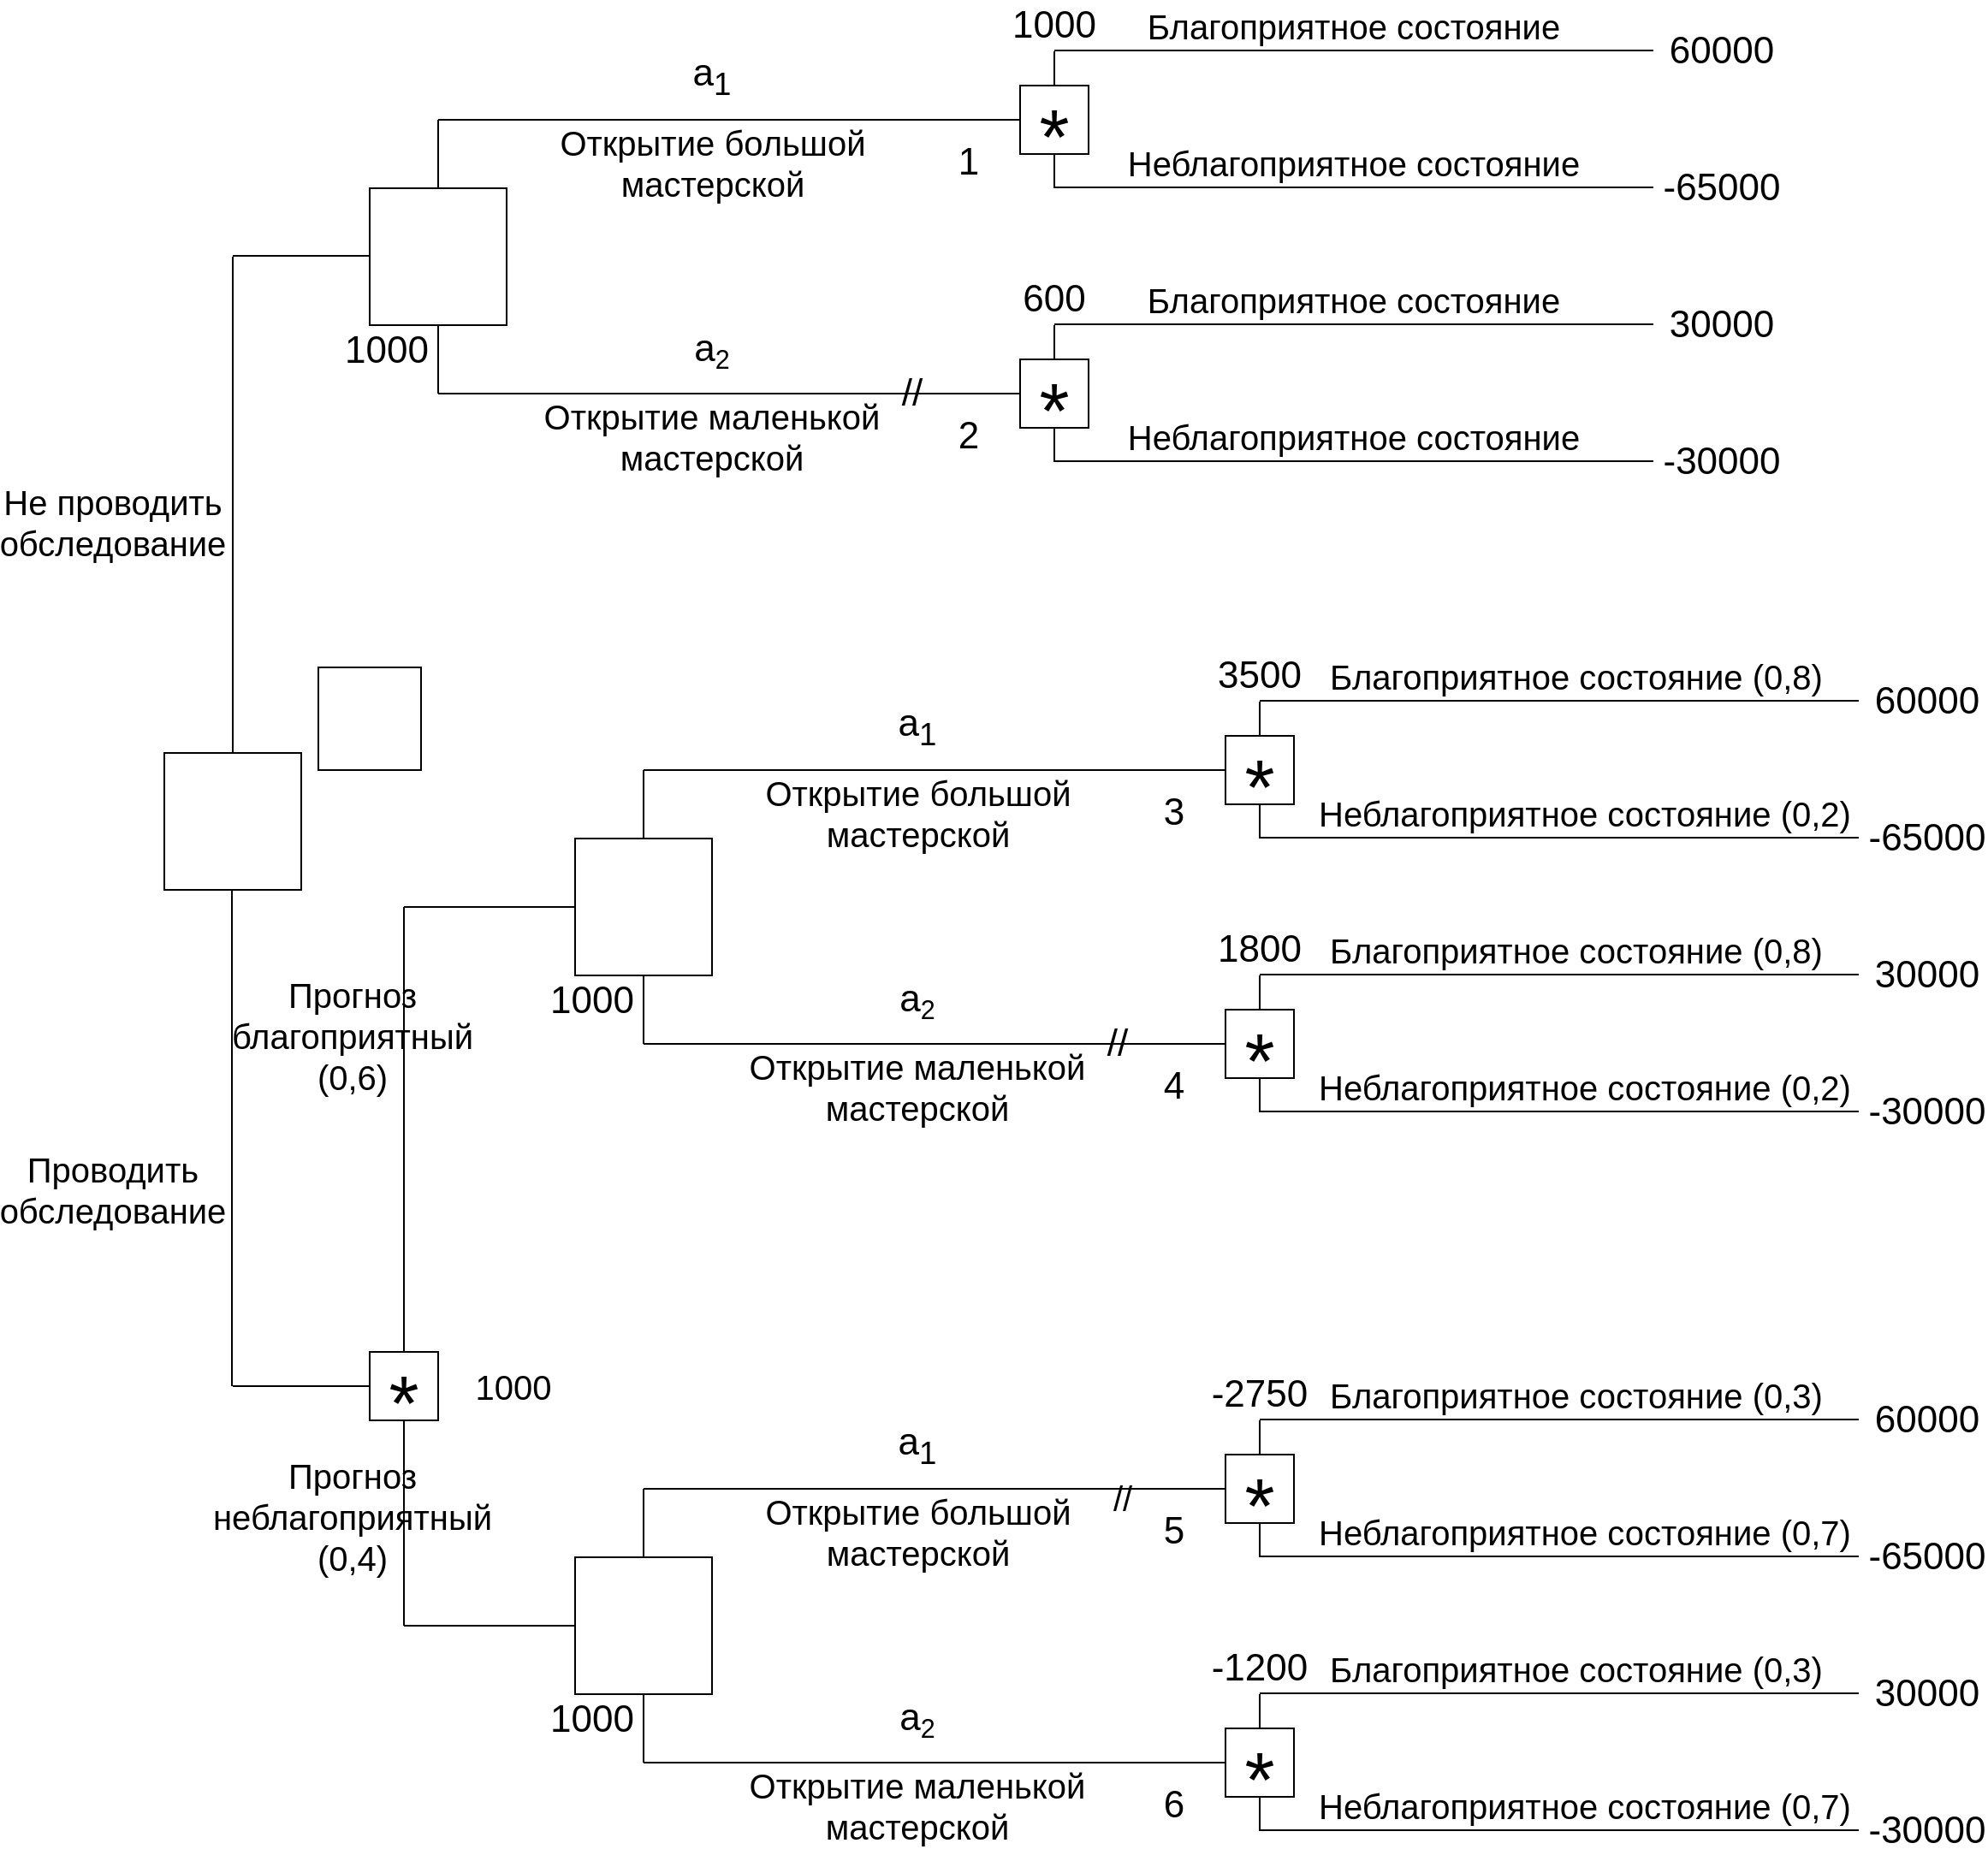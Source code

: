 <mxfile version="21.2.2" type="github">
  <diagram name="Страница 1" id="u-sbfwJLnuA_nyr79iu4">
    <mxGraphModel dx="1889" dy="1724" grid="1" gridSize="10" guides="1" tooltips="1" connect="1" arrows="1" fold="1" page="1" pageScale="1" pageWidth="827" pageHeight="1169" math="0" shadow="0">
      <root>
        <mxCell id="0" />
        <mxCell id="1" parent="0" />
        <mxCell id="143vvhO9jWTRz-17te7v-1" value="" style="whiteSpace=wrap;html=1;aspect=fixed;" vertex="1" parent="1">
          <mxGeometry x="200" y="360" width="80" height="80" as="geometry" />
        </mxCell>
        <mxCell id="143vvhO9jWTRz-17te7v-2" value="" style="whiteSpace=wrap;html=1;aspect=fixed;fontSize=30;" vertex="1" parent="1">
          <mxGeometry x="580" y="300" width="40" height="40" as="geometry" />
        </mxCell>
        <mxCell id="143vvhO9jWTRz-17te7v-3" value="" style="whiteSpace=wrap;html=1;aspect=fixed;" vertex="1" parent="1">
          <mxGeometry x="580" y="460" width="40" height="40" as="geometry" />
        </mxCell>
        <mxCell id="143vvhO9jWTRz-17te7v-4" value="" style="endArrow=none;html=1;rounded=0;" edge="1" parent="1">
          <mxGeometry width="50" height="50" relative="1" as="geometry">
            <mxPoint x="240" y="360" as="sourcePoint" />
            <mxPoint x="240" y="320" as="targetPoint" />
          </mxGeometry>
        </mxCell>
        <mxCell id="143vvhO9jWTRz-17te7v-5" value="" style="endArrow=none;html=1;rounded=0;entryX=0;entryY=0.5;entryDx=0;entryDy=0;" edge="1" parent="1" target="143vvhO9jWTRz-17te7v-2">
          <mxGeometry width="50" height="50" relative="1" as="geometry">
            <mxPoint x="240" y="320" as="sourcePoint" />
            <mxPoint x="290" y="270" as="targetPoint" />
          </mxGeometry>
        </mxCell>
        <mxCell id="143vvhO9jWTRz-17te7v-6" value="" style="endArrow=none;html=1;rounded=0;" edge="1" parent="1">
          <mxGeometry width="50" height="50" relative="1" as="geometry">
            <mxPoint x="240" y="480" as="sourcePoint" />
            <mxPoint x="240" y="440" as="targetPoint" />
          </mxGeometry>
        </mxCell>
        <mxCell id="143vvhO9jWTRz-17te7v-7" value="" style="endArrow=none;html=1;rounded=0;entryX=0;entryY=0.5;entryDx=0;entryDy=0;" edge="1" parent="1" target="143vvhO9jWTRz-17te7v-3">
          <mxGeometry width="50" height="50" relative="1" as="geometry">
            <mxPoint x="240" y="480" as="sourcePoint" />
            <mxPoint x="290" y="430" as="targetPoint" />
          </mxGeometry>
        </mxCell>
        <mxCell id="143vvhO9jWTRz-17te7v-8" value="" style="endArrow=none;html=1;rounded=0;" edge="1" parent="1">
          <mxGeometry width="50" height="50" relative="1" as="geometry">
            <mxPoint x="600" y="279.5" as="sourcePoint" />
            <mxPoint x="950" y="279.5" as="targetPoint" />
          </mxGeometry>
        </mxCell>
        <mxCell id="143vvhO9jWTRz-17te7v-9" value="" style="endArrow=none;html=1;rounded=0;" edge="1" parent="1">
          <mxGeometry width="50" height="50" relative="1" as="geometry">
            <mxPoint x="600" y="359.5" as="sourcePoint" />
            <mxPoint x="950" y="359.5" as="targetPoint" />
          </mxGeometry>
        </mxCell>
        <mxCell id="143vvhO9jWTRz-17te7v-10" value="" style="endArrow=none;html=1;rounded=0;" edge="1" parent="1">
          <mxGeometry width="50" height="50" relative="1" as="geometry">
            <mxPoint x="600" y="439.5" as="sourcePoint" />
            <mxPoint x="950" y="439.5" as="targetPoint" />
          </mxGeometry>
        </mxCell>
        <mxCell id="143vvhO9jWTRz-17te7v-11" value="" style="endArrow=none;html=1;rounded=0;" edge="1" parent="1">
          <mxGeometry width="50" height="50" relative="1" as="geometry">
            <mxPoint x="600" y="519.5" as="sourcePoint" />
            <mxPoint x="950" y="519.5" as="targetPoint" />
          </mxGeometry>
        </mxCell>
        <mxCell id="143vvhO9jWTRz-17te7v-12" value="" style="endArrow=none;html=1;rounded=0;exitX=0.5;exitY=0;exitDx=0;exitDy=0;" edge="1" parent="1" source="143vvhO9jWTRz-17te7v-3">
          <mxGeometry width="50" height="50" relative="1" as="geometry">
            <mxPoint x="550" y="490" as="sourcePoint" />
            <mxPoint x="600" y="440" as="targetPoint" />
          </mxGeometry>
        </mxCell>
        <mxCell id="143vvhO9jWTRz-17te7v-13" value="" style="endArrow=none;html=1;rounded=0;exitX=0.5;exitY=1;exitDx=0;exitDy=0;" edge="1" parent="1" source="143vvhO9jWTRz-17te7v-3">
          <mxGeometry width="50" height="50" relative="1" as="geometry">
            <mxPoint x="550" y="570" as="sourcePoint" />
            <mxPoint x="600" y="520" as="targetPoint" />
          </mxGeometry>
        </mxCell>
        <mxCell id="143vvhO9jWTRz-17te7v-14" value="" style="endArrow=none;html=1;rounded=0;exitX=0.5;exitY=0;exitDx=0;exitDy=0;" edge="1" parent="1" source="143vvhO9jWTRz-17te7v-2">
          <mxGeometry width="50" height="50" relative="1" as="geometry">
            <mxPoint x="550" y="330" as="sourcePoint" />
            <mxPoint x="600" y="280" as="targetPoint" />
          </mxGeometry>
        </mxCell>
        <mxCell id="143vvhO9jWTRz-17te7v-15" value="" style="endArrow=none;html=1;rounded=0;exitX=0.5;exitY=1;exitDx=0;exitDy=0;" edge="1" parent="1" source="143vvhO9jWTRz-17te7v-2">
          <mxGeometry width="50" height="50" relative="1" as="geometry">
            <mxPoint x="550" y="410" as="sourcePoint" />
            <mxPoint x="600" y="360" as="targetPoint" />
          </mxGeometry>
        </mxCell>
        <mxCell id="143vvhO9jWTRz-17te7v-16" value="&lt;span style=&quot;font-size: 20px;&quot;&gt;Благоприятное состояние&lt;/span&gt;" style="text;html=1;strokeColor=none;fillColor=none;align=center;verticalAlign=middle;whiteSpace=wrap;rounded=0;" vertex="1" parent="1">
          <mxGeometry x="630" y="250" width="290" height="30" as="geometry" />
        </mxCell>
        <mxCell id="143vvhO9jWTRz-17te7v-17" value="&lt;span style=&quot;font-size: 20px;&quot;&gt;Благоприятное состояние&lt;/span&gt;" style="text;html=1;strokeColor=none;fillColor=none;align=center;verticalAlign=middle;whiteSpace=wrap;rounded=0;" vertex="1" parent="1">
          <mxGeometry x="630" y="410" width="290" height="30" as="geometry" />
        </mxCell>
        <mxCell id="143vvhO9jWTRz-17te7v-18" value="&lt;span style=&quot;font-size: 20px;&quot;&gt;Неблагоприятное состояние&lt;/span&gt;" style="text;html=1;strokeColor=none;fillColor=none;align=center;verticalAlign=middle;whiteSpace=wrap;rounded=0;" vertex="1" parent="1">
          <mxGeometry x="630" y="330" width="290" height="30" as="geometry" />
        </mxCell>
        <mxCell id="143vvhO9jWTRz-17te7v-19" value="&lt;span style=&quot;font-size: 20px;&quot;&gt;Неблагоприятное состояние&lt;/span&gt;" style="text;html=1;strokeColor=none;fillColor=none;align=center;verticalAlign=middle;whiteSpace=wrap;rounded=0;" vertex="1" parent="1">
          <mxGeometry x="630" y="490" width="290" height="30" as="geometry" />
        </mxCell>
        <mxCell id="143vvhO9jWTRz-17te7v-20" value="&lt;span style=&quot;font-size: 20px;&quot;&gt;Открытие большой мастерской&lt;/span&gt;" style="text;html=1;strokeColor=none;fillColor=none;align=center;verticalAlign=middle;whiteSpace=wrap;rounded=0;fontSize=20;" vertex="1" parent="1">
          <mxGeometry x="253.5" y="330" width="293" height="30" as="geometry" />
        </mxCell>
        <mxCell id="143vvhO9jWTRz-17te7v-21" value="&lt;span style=&quot;font-size: 20px;&quot;&gt;Открытие маленькой мастерской&lt;/span&gt;" style="text;html=1;strokeColor=none;fillColor=none;align=center;verticalAlign=middle;whiteSpace=wrap;rounded=0;" vertex="1" parent="1">
          <mxGeometry x="270" y="490" width="260" height="30" as="geometry" />
        </mxCell>
        <mxCell id="143vvhO9jWTRz-17te7v-22" value="*" style="text;html=1;strokeColor=none;fillColor=none;align=center;verticalAlign=middle;whiteSpace=wrap;rounded=0;fontSize=45;" vertex="1" parent="1">
          <mxGeometry x="570" y="310" width="60" height="40" as="geometry" />
        </mxCell>
        <mxCell id="143vvhO9jWTRz-17te7v-23" value="*" style="text;html=1;strokeColor=none;fillColor=none;align=center;verticalAlign=middle;whiteSpace=wrap;rounded=0;fontSize=45;" vertex="1" parent="1">
          <mxGeometry x="570" y="470" width="60" height="40" as="geometry" />
        </mxCell>
        <mxCell id="143vvhO9jWTRz-17te7v-24" value="1" style="text;html=1;strokeColor=none;fillColor=none;align=center;verticalAlign=middle;whiteSpace=wrap;rounded=0;fontSize=22;" vertex="1" parent="1">
          <mxGeometry x="520" y="330" width="60" height="30" as="geometry" />
        </mxCell>
        <mxCell id="143vvhO9jWTRz-17te7v-25" value="2" style="text;html=1;strokeColor=none;fillColor=none;align=center;verticalAlign=middle;whiteSpace=wrap;rounded=0;fontSize=22;" vertex="1" parent="1">
          <mxGeometry x="520" y="490" width="60" height="30" as="geometry" />
        </mxCell>
        <mxCell id="143vvhO9jWTRz-17te7v-26" value="a&lt;sub&gt;1&lt;/sub&gt;" style="text;html=1;strokeColor=none;fillColor=none;align=center;verticalAlign=middle;whiteSpace=wrap;rounded=0;fontSize=22;" vertex="1" parent="1">
          <mxGeometry x="370" y="280" width="60" height="30" as="geometry" />
        </mxCell>
        <mxCell id="143vvhO9jWTRz-17te7v-27" value="a&lt;span style=&quot;font-size: 18.333px;&quot;&gt;&lt;sub&gt;2&lt;/sub&gt;&lt;/span&gt;" style="text;html=1;strokeColor=none;fillColor=none;align=center;verticalAlign=middle;whiteSpace=wrap;rounded=0;fontSize=22;" vertex="1" parent="1">
          <mxGeometry x="370" y="440" width="60" height="30" as="geometry" />
        </mxCell>
        <mxCell id="143vvhO9jWTRz-17te7v-28" value="60000" style="text;html=1;strokeColor=none;fillColor=none;align=center;verticalAlign=middle;whiteSpace=wrap;rounded=0;fontSize=22;" vertex="1" parent="1">
          <mxGeometry x="960" y="260" width="60" height="40" as="geometry" />
        </mxCell>
        <mxCell id="143vvhO9jWTRz-17te7v-29" value="-65000" style="text;html=1;strokeColor=none;fillColor=none;align=center;verticalAlign=middle;whiteSpace=wrap;rounded=0;fontSize=22;" vertex="1" parent="1">
          <mxGeometry x="960" y="340" width="60" height="40" as="geometry" />
        </mxCell>
        <mxCell id="143vvhO9jWTRz-17te7v-30" value="30000" style="text;html=1;strokeColor=none;fillColor=none;align=center;verticalAlign=middle;whiteSpace=wrap;rounded=0;fontSize=22;" vertex="1" parent="1">
          <mxGeometry x="960" y="420" width="60" height="40" as="geometry" />
        </mxCell>
        <mxCell id="143vvhO9jWTRz-17te7v-31" value="-30000" style="text;html=1;strokeColor=none;fillColor=none;align=center;verticalAlign=middle;whiteSpace=wrap;rounded=0;fontSize=22;" vertex="1" parent="1">
          <mxGeometry x="960" y="500" width="60" height="40" as="geometry" />
        </mxCell>
        <mxCell id="143vvhO9jWTRz-17te7v-32" value="1000" style="text;html=1;strokeColor=none;fillColor=none;align=center;verticalAlign=middle;whiteSpace=wrap;rounded=0;fontSize=22;" vertex="1" parent="1">
          <mxGeometry x="180" y="440" width="60" height="30" as="geometry" />
        </mxCell>
        <mxCell id="143vvhO9jWTRz-17te7v-33" value="1000" style="text;html=1;strokeColor=none;fillColor=none;align=center;verticalAlign=middle;whiteSpace=wrap;rounded=0;fontSize=22;" vertex="1" parent="1">
          <mxGeometry x="570" y="250" width="60" height="30" as="geometry" />
        </mxCell>
        <mxCell id="143vvhO9jWTRz-17te7v-34" value="600" style="text;html=1;strokeColor=none;fillColor=none;align=center;verticalAlign=middle;whiteSpace=wrap;rounded=0;fontSize=22;" vertex="1" parent="1">
          <mxGeometry x="570" y="410" width="60" height="30" as="geometry" />
        </mxCell>
        <mxCell id="143vvhO9jWTRz-17te7v-35" value="//" style="text;html=1;strokeColor=none;fillColor=none;align=center;verticalAlign=middle;whiteSpace=wrap;rounded=0;fontSize=22;" vertex="1" parent="1">
          <mxGeometry x="486.5" y="465" width="60" height="30" as="geometry" />
        </mxCell>
        <mxCell id="143vvhO9jWTRz-17te7v-36" value="" style="endArrow=none;html=1;rounded=0;" edge="1" parent="1">
          <mxGeometry width="50" height="50" relative="1" as="geometry">
            <mxPoint x="120" y="1060" as="sourcePoint" />
            <mxPoint x="200" y="1060" as="targetPoint" />
          </mxGeometry>
        </mxCell>
        <mxCell id="143vvhO9jWTRz-17te7v-37" value="" style="endArrow=none;html=1;rounded=0;" edge="1" parent="1">
          <mxGeometry width="50" height="50" relative="1" as="geometry">
            <mxPoint x="120" y="690" as="sourcePoint" />
            <mxPoint x="120" y="400" as="targetPoint" />
          </mxGeometry>
        </mxCell>
        <mxCell id="143vvhO9jWTRz-17te7v-38" value="" style="whiteSpace=wrap;html=1;aspect=fixed;" vertex="1" parent="1">
          <mxGeometry x="80" y="690" width="80" height="80" as="geometry" />
        </mxCell>
        <mxCell id="143vvhO9jWTRz-17te7v-39" value="" style="whiteSpace=wrap;html=1;aspect=fixed;" vertex="1" parent="1">
          <mxGeometry x="170" y="640" width="60" height="60" as="geometry" />
        </mxCell>
        <mxCell id="143vvhO9jWTRz-17te7v-40" value="" style="endArrow=none;html=1;rounded=0;" edge="1" parent="1">
          <mxGeometry width="50" height="50" relative="1" as="geometry">
            <mxPoint x="119.5" y="1060" as="sourcePoint" />
            <mxPoint x="119.5" y="770" as="targetPoint" />
          </mxGeometry>
        </mxCell>
        <mxCell id="143vvhO9jWTRz-17te7v-41" value="" style="endArrow=none;html=1;rounded=0;" edge="1" parent="1">
          <mxGeometry width="50" height="50" relative="1" as="geometry">
            <mxPoint x="120" y="399.5" as="sourcePoint" />
            <mxPoint x="200" y="399.5" as="targetPoint" />
          </mxGeometry>
        </mxCell>
        <mxCell id="143vvhO9jWTRz-17te7v-42" value="" style="whiteSpace=wrap;html=1;aspect=fixed;" vertex="1" parent="1">
          <mxGeometry x="200" y="1040" width="40" height="40" as="geometry" />
        </mxCell>
        <mxCell id="143vvhO9jWTRz-17te7v-43" value="*" style="text;html=1;strokeColor=none;fillColor=none;align=center;verticalAlign=middle;whiteSpace=wrap;rounded=0;fontSize=45;" vertex="1" parent="1">
          <mxGeometry x="190" y="1050" width="60" height="40" as="geometry" />
        </mxCell>
        <mxCell id="143vvhO9jWTRz-17te7v-44" value="" style="endArrow=none;html=1;rounded=0;" edge="1" parent="1">
          <mxGeometry width="50" height="50" relative="1" as="geometry">
            <mxPoint x="220" y="1040" as="sourcePoint" />
            <mxPoint x="220" y="780" as="targetPoint" />
          </mxGeometry>
        </mxCell>
        <mxCell id="143vvhO9jWTRz-17te7v-45" value="&lt;span style=&quot;font-size: 20px;&quot;&gt;Прогноз благоприятный (0,6)&lt;/span&gt;" style="text;html=1;strokeColor=none;fillColor=none;align=center;verticalAlign=middle;whiteSpace=wrap;rounded=0;flipV=0;flipH=0;" vertex="1" parent="1">
          <mxGeometry x="160" y="830" width="60" height="50" as="geometry" />
        </mxCell>
        <mxCell id="143vvhO9jWTRz-17te7v-46" value="" style="endArrow=none;html=1;rounded=0;" edge="1" parent="1">
          <mxGeometry width="50" height="50" relative="1" as="geometry">
            <mxPoint x="220" y="780" as="sourcePoint" />
            <mxPoint x="320" y="780" as="targetPoint" />
          </mxGeometry>
        </mxCell>
        <mxCell id="143vvhO9jWTRz-17te7v-47" value="" style="whiteSpace=wrap;html=1;aspect=fixed;" vertex="1" parent="1">
          <mxGeometry x="320" y="740" width="80" height="80" as="geometry" />
        </mxCell>
        <mxCell id="143vvhO9jWTRz-17te7v-48" value="" style="whiteSpace=wrap;html=1;aspect=fixed;fontSize=30;" vertex="1" parent="1">
          <mxGeometry x="700" y="680" width="40" height="40" as="geometry" />
        </mxCell>
        <mxCell id="143vvhO9jWTRz-17te7v-49" value="" style="whiteSpace=wrap;html=1;aspect=fixed;" vertex="1" parent="1">
          <mxGeometry x="700" y="840" width="40" height="40" as="geometry" />
        </mxCell>
        <mxCell id="143vvhO9jWTRz-17te7v-50" value="" style="endArrow=none;html=1;rounded=0;" edge="1" parent="1">
          <mxGeometry width="50" height="50" relative="1" as="geometry">
            <mxPoint x="360" y="740" as="sourcePoint" />
            <mxPoint x="360" y="700" as="targetPoint" />
          </mxGeometry>
        </mxCell>
        <mxCell id="143vvhO9jWTRz-17te7v-51" value="" style="endArrow=none;html=1;rounded=0;entryX=0;entryY=0.5;entryDx=0;entryDy=0;" edge="1" parent="1" target="143vvhO9jWTRz-17te7v-48">
          <mxGeometry width="50" height="50" relative="1" as="geometry">
            <mxPoint x="360" y="700" as="sourcePoint" />
            <mxPoint x="410" y="650" as="targetPoint" />
          </mxGeometry>
        </mxCell>
        <mxCell id="143vvhO9jWTRz-17te7v-52" value="" style="endArrow=none;html=1;rounded=0;" edge="1" parent="1">
          <mxGeometry width="50" height="50" relative="1" as="geometry">
            <mxPoint x="360" y="860" as="sourcePoint" />
            <mxPoint x="360" y="820" as="targetPoint" />
          </mxGeometry>
        </mxCell>
        <mxCell id="143vvhO9jWTRz-17te7v-53" value="" style="endArrow=none;html=1;rounded=0;entryX=0;entryY=0.5;entryDx=0;entryDy=0;" edge="1" parent="1" target="143vvhO9jWTRz-17te7v-49">
          <mxGeometry width="50" height="50" relative="1" as="geometry">
            <mxPoint x="360" y="860" as="sourcePoint" />
            <mxPoint x="410" y="810" as="targetPoint" />
          </mxGeometry>
        </mxCell>
        <mxCell id="143vvhO9jWTRz-17te7v-54" value="" style="endArrow=none;html=1;rounded=0;" edge="1" parent="1">
          <mxGeometry width="50" height="50" relative="1" as="geometry">
            <mxPoint x="720" y="659.5" as="sourcePoint" />
            <mxPoint x="1070" y="659.5" as="targetPoint" />
          </mxGeometry>
        </mxCell>
        <mxCell id="143vvhO9jWTRz-17te7v-55" value="" style="endArrow=none;html=1;rounded=0;" edge="1" parent="1">
          <mxGeometry width="50" height="50" relative="1" as="geometry">
            <mxPoint x="720" y="739.5" as="sourcePoint" />
            <mxPoint x="1070" y="739.5" as="targetPoint" />
          </mxGeometry>
        </mxCell>
        <mxCell id="143vvhO9jWTRz-17te7v-56" value="" style="endArrow=none;html=1;rounded=0;" edge="1" parent="1">
          <mxGeometry width="50" height="50" relative="1" as="geometry">
            <mxPoint x="720" y="819.5" as="sourcePoint" />
            <mxPoint x="1070" y="819.5" as="targetPoint" />
          </mxGeometry>
        </mxCell>
        <mxCell id="143vvhO9jWTRz-17te7v-57" value="" style="endArrow=none;html=1;rounded=0;" edge="1" parent="1">
          <mxGeometry width="50" height="50" relative="1" as="geometry">
            <mxPoint x="720" y="899.5" as="sourcePoint" />
            <mxPoint x="1070" y="899.5" as="targetPoint" />
          </mxGeometry>
        </mxCell>
        <mxCell id="143vvhO9jWTRz-17te7v-58" value="" style="endArrow=none;html=1;rounded=0;exitX=0.5;exitY=0;exitDx=0;exitDy=0;" edge="1" parent="1" source="143vvhO9jWTRz-17te7v-49">
          <mxGeometry width="50" height="50" relative="1" as="geometry">
            <mxPoint x="670" y="870" as="sourcePoint" />
            <mxPoint x="720" y="820" as="targetPoint" />
          </mxGeometry>
        </mxCell>
        <mxCell id="143vvhO9jWTRz-17te7v-59" value="" style="endArrow=none;html=1;rounded=0;exitX=0.5;exitY=1;exitDx=0;exitDy=0;" edge="1" parent="1" source="143vvhO9jWTRz-17te7v-49">
          <mxGeometry width="50" height="50" relative="1" as="geometry">
            <mxPoint x="670" y="950" as="sourcePoint" />
            <mxPoint x="720" y="900" as="targetPoint" />
          </mxGeometry>
        </mxCell>
        <mxCell id="143vvhO9jWTRz-17te7v-60" value="" style="endArrow=none;html=1;rounded=0;exitX=0.5;exitY=0;exitDx=0;exitDy=0;" edge="1" parent="1" source="143vvhO9jWTRz-17te7v-48">
          <mxGeometry width="50" height="50" relative="1" as="geometry">
            <mxPoint x="670" y="710" as="sourcePoint" />
            <mxPoint x="720" y="660" as="targetPoint" />
          </mxGeometry>
        </mxCell>
        <mxCell id="143vvhO9jWTRz-17te7v-61" value="" style="endArrow=none;html=1;rounded=0;exitX=0.5;exitY=1;exitDx=0;exitDy=0;" edge="1" parent="1" source="143vvhO9jWTRz-17te7v-48">
          <mxGeometry width="50" height="50" relative="1" as="geometry">
            <mxPoint x="670" y="790" as="sourcePoint" />
            <mxPoint x="720" y="740" as="targetPoint" />
          </mxGeometry>
        </mxCell>
        <mxCell id="143vvhO9jWTRz-17te7v-62" value="&lt;span style=&quot;font-size: 20px;&quot;&gt;Благоприятное состояние (0,8)&lt;/span&gt;" style="text;html=1;strokeColor=none;fillColor=none;align=center;verticalAlign=middle;whiteSpace=wrap;rounded=0;" vertex="1" parent="1">
          <mxGeometry x="760" y="630" width="290" height="30" as="geometry" />
        </mxCell>
        <mxCell id="143vvhO9jWTRz-17te7v-63" value="&lt;span style=&quot;font-size: 20px;&quot;&gt;Благоприятное состояние (0,8)&lt;/span&gt;" style="text;html=1;strokeColor=none;fillColor=none;align=center;verticalAlign=middle;whiteSpace=wrap;rounded=0;" vertex="1" parent="1">
          <mxGeometry x="760" y="790" width="290" height="30" as="geometry" />
        </mxCell>
        <mxCell id="143vvhO9jWTRz-17te7v-64" value="&lt;span style=&quot;font-size: 20px;&quot;&gt;Неблагоприятное состояние (0,2)&lt;/span&gt;" style="text;html=1;strokeColor=none;fillColor=none;align=center;verticalAlign=middle;whiteSpace=wrap;rounded=0;" vertex="1" parent="1">
          <mxGeometry x="750" y="710" width="320" height="30" as="geometry" />
        </mxCell>
        <mxCell id="143vvhO9jWTRz-17te7v-65" value="&lt;span style=&quot;font-size: 20px;&quot;&gt;Неблагоприятное состояние (0,2)&lt;/span&gt;" style="text;html=1;strokeColor=none;fillColor=none;align=center;verticalAlign=middle;whiteSpace=wrap;rounded=0;" vertex="1" parent="1">
          <mxGeometry x="750" y="870" width="320" height="30" as="geometry" />
        </mxCell>
        <mxCell id="143vvhO9jWTRz-17te7v-66" value="&lt;span style=&quot;font-size: 20px;&quot;&gt;Открытие большой мастерской&lt;/span&gt;" style="text;html=1;strokeColor=none;fillColor=none;align=center;verticalAlign=middle;whiteSpace=wrap;rounded=0;fontSize=20;" vertex="1" parent="1">
          <mxGeometry x="373.5" y="710" width="293" height="30" as="geometry" />
        </mxCell>
        <mxCell id="143vvhO9jWTRz-17te7v-67" value="&lt;span style=&quot;font-size: 20px;&quot;&gt;Открытие маленькой мастерской&lt;/span&gt;" style="text;html=1;strokeColor=none;fillColor=none;align=center;verticalAlign=middle;whiteSpace=wrap;rounded=0;" vertex="1" parent="1">
          <mxGeometry x="390" y="870" width="260" height="30" as="geometry" />
        </mxCell>
        <mxCell id="143vvhO9jWTRz-17te7v-68" value="*" style="text;html=1;strokeColor=none;fillColor=none;align=center;verticalAlign=middle;whiteSpace=wrap;rounded=0;fontSize=45;" vertex="1" parent="1">
          <mxGeometry x="690" y="690" width="60" height="40" as="geometry" />
        </mxCell>
        <mxCell id="143vvhO9jWTRz-17te7v-69" value="*" style="text;html=1;strokeColor=none;fillColor=none;align=center;verticalAlign=middle;whiteSpace=wrap;rounded=0;fontSize=45;" vertex="1" parent="1">
          <mxGeometry x="690" y="850" width="60" height="40" as="geometry" />
        </mxCell>
        <mxCell id="143vvhO9jWTRz-17te7v-70" value="3" style="text;html=1;strokeColor=none;fillColor=none;align=center;verticalAlign=middle;whiteSpace=wrap;rounded=0;fontSize=22;" vertex="1" parent="1">
          <mxGeometry x="640" y="710" width="60" height="30" as="geometry" />
        </mxCell>
        <mxCell id="143vvhO9jWTRz-17te7v-71" value="4" style="text;html=1;strokeColor=none;fillColor=none;align=center;verticalAlign=middle;whiteSpace=wrap;rounded=0;fontSize=22;" vertex="1" parent="1">
          <mxGeometry x="640" y="870" width="60" height="30" as="geometry" />
        </mxCell>
        <mxCell id="143vvhO9jWTRz-17te7v-72" value="a&lt;sub&gt;1&lt;/sub&gt;" style="text;html=1;strokeColor=none;fillColor=none;align=center;verticalAlign=middle;whiteSpace=wrap;rounded=0;fontSize=22;" vertex="1" parent="1">
          <mxGeometry x="490" y="660" width="60" height="30" as="geometry" />
        </mxCell>
        <mxCell id="143vvhO9jWTRz-17te7v-73" value="a&lt;span style=&quot;font-size: 18.333px;&quot;&gt;&lt;sub&gt;2&lt;/sub&gt;&lt;/span&gt;" style="text;html=1;strokeColor=none;fillColor=none;align=center;verticalAlign=middle;whiteSpace=wrap;rounded=0;fontSize=22;" vertex="1" parent="1">
          <mxGeometry x="490" y="820" width="60" height="30" as="geometry" />
        </mxCell>
        <mxCell id="143vvhO9jWTRz-17te7v-74" value="60000" style="text;html=1;strokeColor=none;fillColor=none;align=center;verticalAlign=middle;whiteSpace=wrap;rounded=0;fontSize=22;" vertex="1" parent="1">
          <mxGeometry x="1080" y="640" width="60" height="40" as="geometry" />
        </mxCell>
        <mxCell id="143vvhO9jWTRz-17te7v-75" value="-65000" style="text;html=1;strokeColor=none;fillColor=none;align=center;verticalAlign=middle;whiteSpace=wrap;rounded=0;fontSize=22;" vertex="1" parent="1">
          <mxGeometry x="1080" y="720" width="60" height="40" as="geometry" />
        </mxCell>
        <mxCell id="143vvhO9jWTRz-17te7v-76" value="30000" style="text;html=1;strokeColor=none;fillColor=none;align=center;verticalAlign=middle;whiteSpace=wrap;rounded=0;fontSize=22;" vertex="1" parent="1">
          <mxGeometry x="1080" y="800" width="60" height="40" as="geometry" />
        </mxCell>
        <mxCell id="143vvhO9jWTRz-17te7v-77" value="-30000" style="text;html=1;strokeColor=none;fillColor=none;align=center;verticalAlign=middle;whiteSpace=wrap;rounded=0;fontSize=22;" vertex="1" parent="1">
          <mxGeometry x="1080" y="880" width="60" height="40" as="geometry" />
        </mxCell>
        <mxCell id="143vvhO9jWTRz-17te7v-78" value="1000" style="text;html=1;strokeColor=none;fillColor=none;align=center;verticalAlign=middle;whiteSpace=wrap;rounded=0;fontSize=22;" vertex="1" parent="1">
          <mxGeometry x="300" y="820" width="60" height="30" as="geometry" />
        </mxCell>
        <mxCell id="143vvhO9jWTRz-17te7v-79" value="3500" style="text;html=1;strokeColor=none;fillColor=none;align=center;verticalAlign=middle;whiteSpace=wrap;rounded=0;fontSize=22;" vertex="1" parent="1">
          <mxGeometry x="690" y="630" width="60" height="30" as="geometry" />
        </mxCell>
        <mxCell id="143vvhO9jWTRz-17te7v-80" value="1800" style="text;html=1;strokeColor=none;fillColor=none;align=center;verticalAlign=middle;whiteSpace=wrap;rounded=0;fontSize=22;" vertex="1" parent="1">
          <mxGeometry x="690" y="790" width="60" height="30" as="geometry" />
        </mxCell>
        <mxCell id="143vvhO9jWTRz-17te7v-81" value="//" style="text;html=1;strokeColor=none;fillColor=none;align=center;verticalAlign=middle;whiteSpace=wrap;rounded=0;fontSize=22;" vertex="1" parent="1">
          <mxGeometry x="606.5" y="845" width="60" height="30" as="geometry" />
        </mxCell>
        <mxCell id="143vvhO9jWTRz-17te7v-82" value="" style="endArrow=none;html=1;rounded=0;" edge="1" parent="1">
          <mxGeometry width="50" height="50" relative="1" as="geometry">
            <mxPoint x="220" y="1200" as="sourcePoint" />
            <mxPoint x="220" y="1080" as="targetPoint" />
          </mxGeometry>
        </mxCell>
        <mxCell id="143vvhO9jWTRz-17te7v-119" value="" style="endArrow=none;html=1;rounded=0;" edge="1" parent="1">
          <mxGeometry width="50" height="50" relative="1" as="geometry">
            <mxPoint x="220" y="1200" as="sourcePoint" />
            <mxPoint x="320" y="1200" as="targetPoint" />
          </mxGeometry>
        </mxCell>
        <mxCell id="143vvhO9jWTRz-17te7v-120" value="" style="whiteSpace=wrap;html=1;aspect=fixed;" vertex="1" parent="1">
          <mxGeometry x="320" y="1160" width="80" height="80" as="geometry" />
        </mxCell>
        <mxCell id="143vvhO9jWTRz-17te7v-121" value="" style="whiteSpace=wrap;html=1;aspect=fixed;fontSize=30;" vertex="1" parent="1">
          <mxGeometry x="700" y="1100" width="40" height="40" as="geometry" />
        </mxCell>
        <mxCell id="143vvhO9jWTRz-17te7v-122" value="" style="whiteSpace=wrap;html=1;aspect=fixed;" vertex="1" parent="1">
          <mxGeometry x="700" y="1260" width="40" height="40" as="geometry" />
        </mxCell>
        <mxCell id="143vvhO9jWTRz-17te7v-123" value="" style="endArrow=none;html=1;rounded=0;" edge="1" parent="1">
          <mxGeometry width="50" height="50" relative="1" as="geometry">
            <mxPoint x="360" y="1160" as="sourcePoint" />
            <mxPoint x="360" y="1120" as="targetPoint" />
          </mxGeometry>
        </mxCell>
        <mxCell id="143vvhO9jWTRz-17te7v-124" value="" style="endArrow=none;html=1;rounded=0;entryX=0;entryY=0.5;entryDx=0;entryDy=0;" edge="1" parent="1" target="143vvhO9jWTRz-17te7v-121">
          <mxGeometry width="50" height="50" relative="1" as="geometry">
            <mxPoint x="360" y="1120" as="sourcePoint" />
            <mxPoint x="410" y="1070" as="targetPoint" />
          </mxGeometry>
        </mxCell>
        <mxCell id="143vvhO9jWTRz-17te7v-125" value="" style="endArrow=none;html=1;rounded=0;" edge="1" parent="1">
          <mxGeometry width="50" height="50" relative="1" as="geometry">
            <mxPoint x="360" y="1280" as="sourcePoint" />
            <mxPoint x="360" y="1240" as="targetPoint" />
          </mxGeometry>
        </mxCell>
        <mxCell id="143vvhO9jWTRz-17te7v-126" value="" style="endArrow=none;html=1;rounded=0;entryX=0;entryY=0.5;entryDx=0;entryDy=0;" edge="1" parent="1" target="143vvhO9jWTRz-17te7v-122">
          <mxGeometry width="50" height="50" relative="1" as="geometry">
            <mxPoint x="360" y="1280" as="sourcePoint" />
            <mxPoint x="410" y="1230" as="targetPoint" />
          </mxGeometry>
        </mxCell>
        <mxCell id="143vvhO9jWTRz-17te7v-127" value="" style="endArrow=none;html=1;rounded=0;" edge="1" parent="1">
          <mxGeometry width="50" height="50" relative="1" as="geometry">
            <mxPoint x="720" y="1079.5" as="sourcePoint" />
            <mxPoint x="1070" y="1079.5" as="targetPoint" />
          </mxGeometry>
        </mxCell>
        <mxCell id="143vvhO9jWTRz-17te7v-128" value="" style="endArrow=none;html=1;rounded=0;" edge="1" parent="1">
          <mxGeometry width="50" height="50" relative="1" as="geometry">
            <mxPoint x="720" y="1159.5" as="sourcePoint" />
            <mxPoint x="1070" y="1159.5" as="targetPoint" />
          </mxGeometry>
        </mxCell>
        <mxCell id="143vvhO9jWTRz-17te7v-129" value="" style="endArrow=none;html=1;rounded=0;" edge="1" parent="1">
          <mxGeometry width="50" height="50" relative="1" as="geometry">
            <mxPoint x="720" y="1239.5" as="sourcePoint" />
            <mxPoint x="1070" y="1239.5" as="targetPoint" />
          </mxGeometry>
        </mxCell>
        <mxCell id="143vvhO9jWTRz-17te7v-130" value="" style="endArrow=none;html=1;rounded=0;" edge="1" parent="1">
          <mxGeometry width="50" height="50" relative="1" as="geometry">
            <mxPoint x="720" y="1319.5" as="sourcePoint" />
            <mxPoint x="1070" y="1319.5" as="targetPoint" />
          </mxGeometry>
        </mxCell>
        <mxCell id="143vvhO9jWTRz-17te7v-131" value="" style="endArrow=none;html=1;rounded=0;exitX=0.5;exitY=0;exitDx=0;exitDy=0;" edge="1" parent="1" source="143vvhO9jWTRz-17te7v-122">
          <mxGeometry width="50" height="50" relative="1" as="geometry">
            <mxPoint x="670" y="1290" as="sourcePoint" />
            <mxPoint x="720" y="1240" as="targetPoint" />
          </mxGeometry>
        </mxCell>
        <mxCell id="143vvhO9jWTRz-17te7v-132" value="" style="endArrow=none;html=1;rounded=0;exitX=0.5;exitY=1;exitDx=0;exitDy=0;" edge="1" parent="1" source="143vvhO9jWTRz-17te7v-122">
          <mxGeometry width="50" height="50" relative="1" as="geometry">
            <mxPoint x="670" y="1370" as="sourcePoint" />
            <mxPoint x="720" y="1320" as="targetPoint" />
          </mxGeometry>
        </mxCell>
        <mxCell id="143vvhO9jWTRz-17te7v-133" value="" style="endArrow=none;html=1;rounded=0;exitX=0.5;exitY=0;exitDx=0;exitDy=0;" edge="1" parent="1" source="143vvhO9jWTRz-17te7v-121">
          <mxGeometry width="50" height="50" relative="1" as="geometry">
            <mxPoint x="670" y="1130" as="sourcePoint" />
            <mxPoint x="720" y="1080" as="targetPoint" />
          </mxGeometry>
        </mxCell>
        <mxCell id="143vvhO9jWTRz-17te7v-134" value="" style="endArrow=none;html=1;rounded=0;exitX=0.5;exitY=1;exitDx=0;exitDy=0;" edge="1" parent="1" source="143vvhO9jWTRz-17te7v-121">
          <mxGeometry width="50" height="50" relative="1" as="geometry">
            <mxPoint x="670" y="1210" as="sourcePoint" />
            <mxPoint x="720" y="1160" as="targetPoint" />
          </mxGeometry>
        </mxCell>
        <mxCell id="143vvhO9jWTRz-17te7v-135" value="&lt;span style=&quot;font-size: 20px;&quot;&gt;Благоприятное состояние (0,3)&lt;/span&gt;" style="text;html=1;strokeColor=none;fillColor=none;align=center;verticalAlign=middle;whiteSpace=wrap;rounded=0;" vertex="1" parent="1">
          <mxGeometry x="760" y="1050" width="290" height="30" as="geometry" />
        </mxCell>
        <mxCell id="143vvhO9jWTRz-17te7v-136" value="&lt;span style=&quot;font-size: 20px;&quot;&gt;Благоприятное состояние (0,3)&lt;/span&gt;" style="text;html=1;strokeColor=none;fillColor=none;align=center;verticalAlign=middle;whiteSpace=wrap;rounded=0;" vertex="1" parent="1">
          <mxGeometry x="760" y="1210" width="290" height="30" as="geometry" />
        </mxCell>
        <mxCell id="143vvhO9jWTRz-17te7v-137" value="&lt;span style=&quot;font-size: 20px;&quot;&gt;Неблагоприятное состояние (0,7)&lt;/span&gt;" style="text;html=1;strokeColor=none;fillColor=none;align=center;verticalAlign=middle;whiteSpace=wrap;rounded=0;" vertex="1" parent="1">
          <mxGeometry x="750" y="1130" width="320" height="30" as="geometry" />
        </mxCell>
        <mxCell id="143vvhO9jWTRz-17te7v-138" value="&lt;span style=&quot;font-size: 20px;&quot;&gt;Неблагоприятное состояние (0,7)&lt;/span&gt;" style="text;html=1;strokeColor=none;fillColor=none;align=center;verticalAlign=middle;whiteSpace=wrap;rounded=0;" vertex="1" parent="1">
          <mxGeometry x="750" y="1290" width="320" height="30" as="geometry" />
        </mxCell>
        <mxCell id="143vvhO9jWTRz-17te7v-139" value="&lt;span style=&quot;font-size: 20px;&quot;&gt;Открытие большой мастерской&lt;/span&gt;" style="text;html=1;strokeColor=none;fillColor=none;align=center;verticalAlign=middle;whiteSpace=wrap;rounded=0;fontSize=20;" vertex="1" parent="1">
          <mxGeometry x="373.5" y="1130" width="293" height="30" as="geometry" />
        </mxCell>
        <mxCell id="143vvhO9jWTRz-17te7v-140" value="&lt;span style=&quot;font-size: 20px;&quot;&gt;Открытие маленькой мастерской&lt;/span&gt;" style="text;html=1;strokeColor=none;fillColor=none;align=center;verticalAlign=middle;whiteSpace=wrap;rounded=0;" vertex="1" parent="1">
          <mxGeometry x="390" y="1290" width="260" height="30" as="geometry" />
        </mxCell>
        <mxCell id="143vvhO9jWTRz-17te7v-141" value="*" style="text;html=1;strokeColor=none;fillColor=none;align=center;verticalAlign=middle;whiteSpace=wrap;rounded=0;fontSize=45;" vertex="1" parent="1">
          <mxGeometry x="690" y="1110" width="60" height="40" as="geometry" />
        </mxCell>
        <mxCell id="143vvhO9jWTRz-17te7v-142" value="*" style="text;html=1;strokeColor=none;fillColor=none;align=center;verticalAlign=middle;whiteSpace=wrap;rounded=0;fontSize=45;" vertex="1" parent="1">
          <mxGeometry x="690" y="1270" width="60" height="40" as="geometry" />
        </mxCell>
        <mxCell id="143vvhO9jWTRz-17te7v-143" value="5" style="text;html=1;strokeColor=none;fillColor=none;align=center;verticalAlign=middle;whiteSpace=wrap;rounded=0;fontSize=22;" vertex="1" parent="1">
          <mxGeometry x="640" y="1130" width="60" height="30" as="geometry" />
        </mxCell>
        <mxCell id="143vvhO9jWTRz-17te7v-144" value="6" style="text;html=1;strokeColor=none;fillColor=none;align=center;verticalAlign=middle;whiteSpace=wrap;rounded=0;fontSize=22;" vertex="1" parent="1">
          <mxGeometry x="640" y="1290" width="60" height="30" as="geometry" />
        </mxCell>
        <mxCell id="143vvhO9jWTRz-17te7v-145" value="a&lt;sub&gt;1&lt;/sub&gt;" style="text;html=1;strokeColor=none;fillColor=none;align=center;verticalAlign=middle;whiteSpace=wrap;rounded=0;fontSize=22;" vertex="1" parent="1">
          <mxGeometry x="490" y="1080" width="60" height="30" as="geometry" />
        </mxCell>
        <mxCell id="143vvhO9jWTRz-17te7v-146" value="a&lt;span style=&quot;font-size: 18.333px;&quot;&gt;&lt;sub&gt;2&lt;/sub&gt;&lt;/span&gt;" style="text;html=1;strokeColor=none;fillColor=none;align=center;verticalAlign=middle;whiteSpace=wrap;rounded=0;fontSize=22;" vertex="1" parent="1">
          <mxGeometry x="490" y="1240" width="60" height="30" as="geometry" />
        </mxCell>
        <mxCell id="143vvhO9jWTRz-17te7v-147" value="60000" style="text;html=1;strokeColor=none;fillColor=none;align=center;verticalAlign=middle;whiteSpace=wrap;rounded=0;fontSize=22;" vertex="1" parent="1">
          <mxGeometry x="1080" y="1060" width="60" height="40" as="geometry" />
        </mxCell>
        <mxCell id="143vvhO9jWTRz-17te7v-148" value="-65000" style="text;html=1;strokeColor=none;fillColor=none;align=center;verticalAlign=middle;whiteSpace=wrap;rounded=0;fontSize=22;" vertex="1" parent="1">
          <mxGeometry x="1080" y="1140" width="60" height="40" as="geometry" />
        </mxCell>
        <mxCell id="143vvhO9jWTRz-17te7v-149" value="30000" style="text;html=1;strokeColor=none;fillColor=none;align=center;verticalAlign=middle;whiteSpace=wrap;rounded=0;fontSize=22;" vertex="1" parent="1">
          <mxGeometry x="1080" y="1220" width="60" height="40" as="geometry" />
        </mxCell>
        <mxCell id="143vvhO9jWTRz-17te7v-150" value="-30000" style="text;html=1;strokeColor=none;fillColor=none;align=center;verticalAlign=middle;whiteSpace=wrap;rounded=0;fontSize=22;" vertex="1" parent="1">
          <mxGeometry x="1080" y="1300" width="60" height="40" as="geometry" />
        </mxCell>
        <mxCell id="143vvhO9jWTRz-17te7v-151" value="1000" style="text;html=1;strokeColor=none;fillColor=none;align=center;verticalAlign=middle;whiteSpace=wrap;rounded=0;fontSize=22;" vertex="1" parent="1">
          <mxGeometry x="300" y="1240" width="60" height="30" as="geometry" />
        </mxCell>
        <mxCell id="143vvhO9jWTRz-17te7v-152" value="-2750" style="text;html=1;strokeColor=none;fillColor=none;align=center;verticalAlign=middle;whiteSpace=wrap;rounded=0;fontSize=22;" vertex="1" parent="1">
          <mxGeometry x="690" y="1050" width="60" height="30" as="geometry" />
        </mxCell>
        <mxCell id="143vvhO9jWTRz-17te7v-153" value="-1200" style="text;html=1;strokeColor=none;fillColor=none;align=center;verticalAlign=middle;whiteSpace=wrap;rounded=0;fontSize=22;" vertex="1" parent="1">
          <mxGeometry x="690" y="1210" width="60" height="30" as="geometry" />
        </mxCell>
        <mxCell id="143vvhO9jWTRz-17te7v-155" value="&lt;font style=&quot;font-size: 20px;&quot;&gt;Не проводить обследование&lt;/font&gt;" style="text;html=1;strokeColor=none;fillColor=none;align=center;verticalAlign=middle;whiteSpace=wrap;rounded=0;" vertex="1" parent="1">
          <mxGeometry x="20" y="540" width="60" height="30" as="geometry" />
        </mxCell>
        <mxCell id="143vvhO9jWTRz-17te7v-157" value="&lt;font style=&quot;font-size: 20px;&quot;&gt;Проводить обследование&lt;/font&gt;" style="text;html=1;strokeColor=none;fillColor=none;align=center;verticalAlign=middle;whiteSpace=wrap;rounded=0;" vertex="1" parent="1">
          <mxGeometry x="20" y="930" width="60" height="30" as="geometry" />
        </mxCell>
        <mxCell id="143vvhO9jWTRz-17te7v-159" value="Прогноз неблагоприятный (0,4)" style="text;html=1;strokeColor=none;fillColor=none;align=center;verticalAlign=middle;whiteSpace=wrap;rounded=0;fontSize=20;" vertex="1" parent="1">
          <mxGeometry x="160" y="1121" width="60" height="30" as="geometry" />
        </mxCell>
        <mxCell id="143vvhO9jWTRz-17te7v-166" value="&lt;span style=&quot;font-size: 20px;&quot;&gt;//&lt;/span&gt;" style="text;html=1;strokeColor=none;fillColor=none;align=center;verticalAlign=middle;whiteSpace=wrap;rounded=0;" vertex="1" parent="1">
          <mxGeometry x="610" y="1110" width="60" height="30" as="geometry" />
        </mxCell>
        <mxCell id="143vvhO9jWTRz-17te7v-169" value="1000" style="text;html=1;strokeColor=none;fillColor=none;align=center;verticalAlign=middle;whiteSpace=wrap;rounded=0;fontSize=20;" vertex="1" parent="1">
          <mxGeometry x="253.5" y="1045" width="60" height="30" as="geometry" />
        </mxCell>
      </root>
    </mxGraphModel>
  </diagram>
</mxfile>
